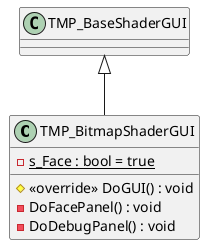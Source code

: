 @startuml
class TMP_BitmapShaderGUI {
    {static} - s_Face : bool = true
    # <<override>> DoGUI() : void
    - DoFacePanel() : void
    - DoDebugPanel() : void
}
TMP_BaseShaderGUI <|-- TMP_BitmapShaderGUI
@enduml
